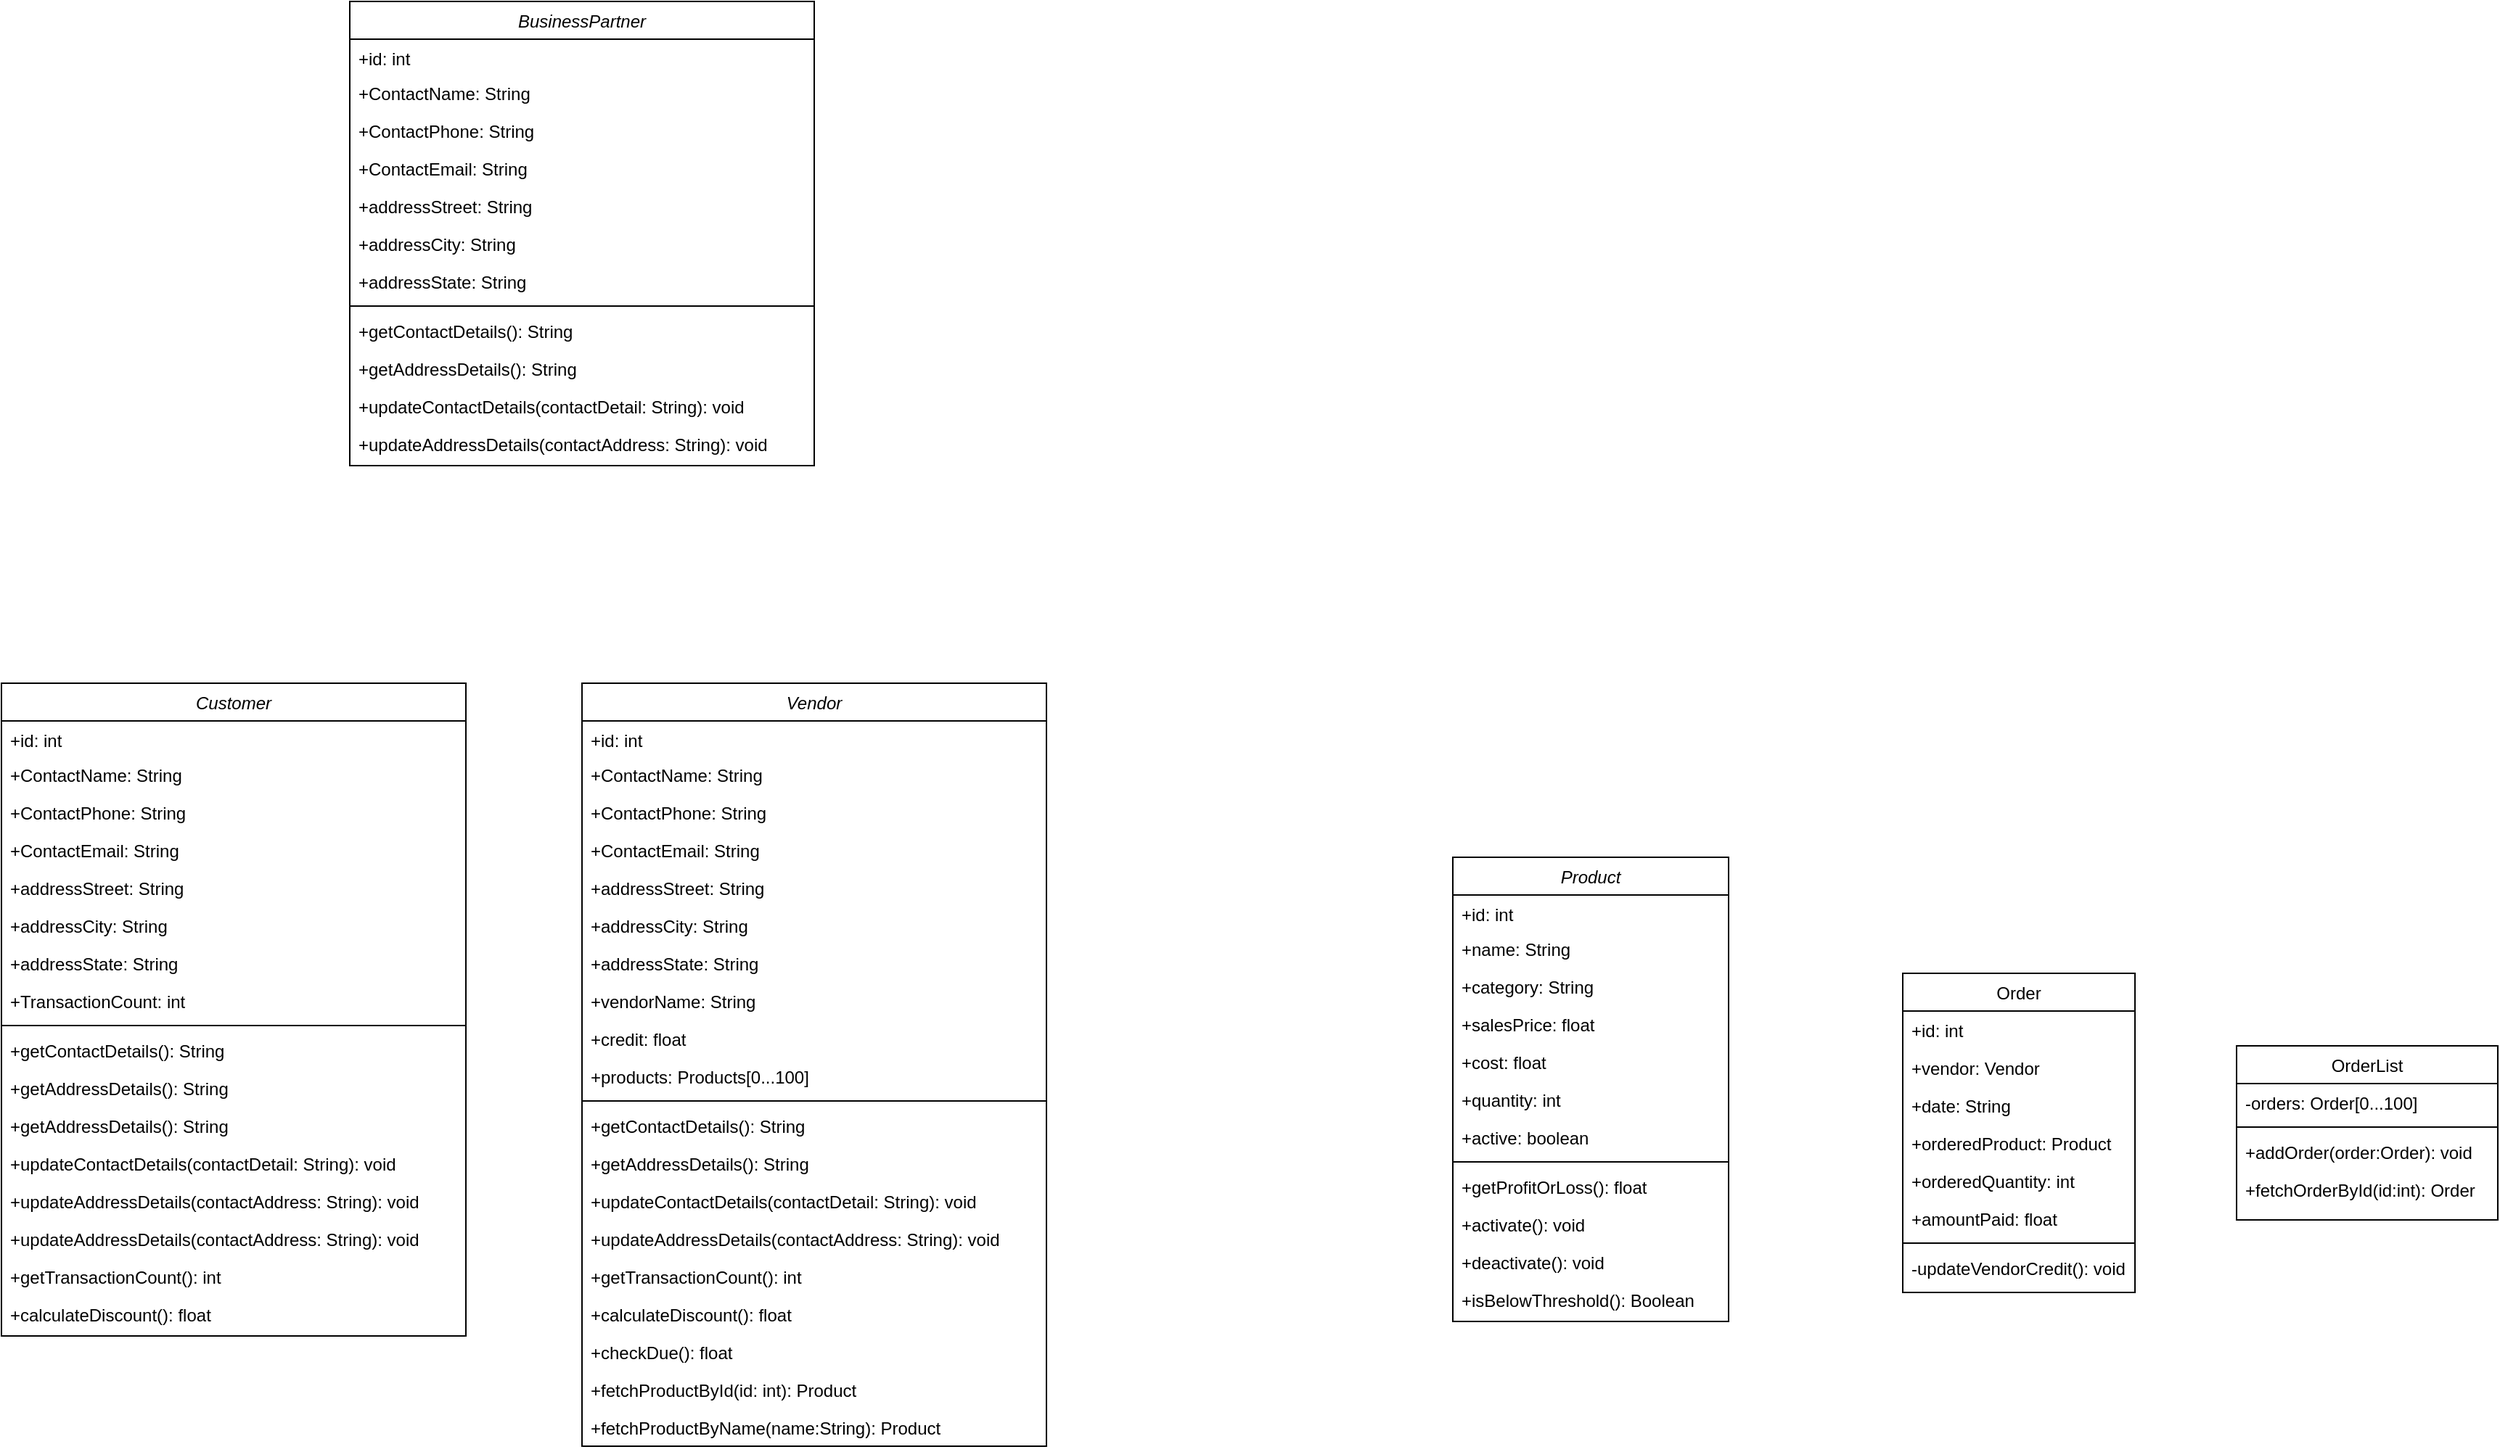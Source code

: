 <mxfile version="14.8.6" type="github">
  <diagram id="C5RBs43oDa-KdzZeNtuy" name="Page-1">
    <mxGraphModel dx="2997" dy="2374" grid="1" gridSize="10" guides="1" tooltips="1" connect="1" arrows="1" fold="1" page="1" pageScale="1" pageWidth="827" pageHeight="1169" math="0" shadow="0">
      <root>
        <mxCell id="WIyWlLk6GJQsqaUBKTNV-0" />
        <mxCell id="WIyWlLk6GJQsqaUBKTNV-1" parent="WIyWlLk6GJQsqaUBKTNV-0" />
        <mxCell id="zkfFHV4jXpPFQw0GAbJ--0" value="Customer" style="swimlane;fontStyle=2;align=center;verticalAlign=top;childLayout=stackLayout;horizontal=1;startSize=26;horizontalStack=0;resizeParent=1;resizeLast=0;collapsible=1;marginBottom=0;rounded=0;shadow=0;strokeWidth=1;" parent="WIyWlLk6GJQsqaUBKTNV-1" vertex="1">
          <mxGeometry x="-240" y="310" width="320" height="450" as="geometry">
            <mxRectangle x="220" y="120" width="160" height="26" as="alternateBounds" />
          </mxGeometry>
        </mxCell>
        <mxCell id="zkfFHV4jXpPFQw0GAbJ--1" value="+id: int" style="text;align=left;verticalAlign=top;spacingLeft=4;spacingRight=4;overflow=hidden;rotatable=0;points=[[0,0.5],[1,0.5]];portConstraint=eastwest;" parent="zkfFHV4jXpPFQw0GAbJ--0" vertex="1">
          <mxGeometry y="26" width="320" height="24" as="geometry" />
        </mxCell>
        <mxCell id="zkfFHV4jXpPFQw0GAbJ--2" value="+ContactName: String" style="text;align=left;verticalAlign=top;spacingLeft=4;spacingRight=4;overflow=hidden;rotatable=0;points=[[0,0.5],[1,0.5]];portConstraint=eastwest;rounded=0;shadow=0;html=0;" parent="zkfFHV4jXpPFQw0GAbJ--0" vertex="1">
          <mxGeometry y="50" width="320" height="26" as="geometry" />
        </mxCell>
        <mxCell id="zkfFHV4jXpPFQw0GAbJ--3" value="+ContactPhone: String" style="text;align=left;verticalAlign=top;spacingLeft=4;spacingRight=4;overflow=hidden;rotatable=0;points=[[0,0.5],[1,0.5]];portConstraint=eastwest;rounded=0;shadow=0;html=0;" parent="zkfFHV4jXpPFQw0GAbJ--0" vertex="1">
          <mxGeometry y="76" width="320" height="26" as="geometry" />
        </mxCell>
        <mxCell id="1jLTOd4MKccKcx19Hee_-68" value="+ContactEmail: String" style="text;align=left;verticalAlign=top;spacingLeft=4;spacingRight=4;overflow=hidden;rotatable=0;points=[[0,0.5],[1,0.5]];portConstraint=eastwest;" vertex="1" parent="zkfFHV4jXpPFQw0GAbJ--0">
          <mxGeometry y="102" width="320" height="26" as="geometry" />
        </mxCell>
        <mxCell id="1jLTOd4MKccKcx19Hee_-69" value="+addressStreet: String" style="text;align=left;verticalAlign=top;spacingLeft=4;spacingRight=4;overflow=hidden;rotatable=0;points=[[0,0.5],[1,0.5]];portConstraint=eastwest;" vertex="1" parent="zkfFHV4jXpPFQw0GAbJ--0">
          <mxGeometry y="128" width="320" height="26" as="geometry" />
        </mxCell>
        <mxCell id="1jLTOd4MKccKcx19Hee_-70" value="+addressCity: String" style="text;align=left;verticalAlign=top;spacingLeft=4;spacingRight=4;overflow=hidden;rotatable=0;points=[[0,0.5],[1,0.5]];portConstraint=eastwest;" vertex="1" parent="zkfFHV4jXpPFQw0GAbJ--0">
          <mxGeometry y="154" width="320" height="26" as="geometry" />
        </mxCell>
        <mxCell id="1jLTOd4MKccKcx19Hee_-71" value="+addressState: String" style="text;align=left;verticalAlign=top;spacingLeft=4;spacingRight=4;overflow=hidden;rotatable=0;points=[[0,0.5],[1,0.5]];portConstraint=eastwest;" vertex="1" parent="zkfFHV4jXpPFQw0GAbJ--0">
          <mxGeometry y="180" width="320" height="26" as="geometry" />
        </mxCell>
        <mxCell id="1jLTOd4MKccKcx19Hee_-72" value="+TransactionCount: int" style="text;align=left;verticalAlign=top;spacingLeft=4;spacingRight=4;overflow=hidden;rotatable=0;points=[[0,0.5],[1,0.5]];portConstraint=eastwest;" vertex="1" parent="zkfFHV4jXpPFQw0GAbJ--0">
          <mxGeometry y="206" width="320" height="26" as="geometry" />
        </mxCell>
        <mxCell id="zkfFHV4jXpPFQw0GAbJ--4" value="" style="line;html=1;strokeWidth=1;align=left;verticalAlign=middle;spacingTop=-1;spacingLeft=3;spacingRight=3;rotatable=0;labelPosition=right;points=[];portConstraint=eastwest;" parent="zkfFHV4jXpPFQw0GAbJ--0" vertex="1">
          <mxGeometry y="232" width="320" height="8" as="geometry" />
        </mxCell>
        <mxCell id="zkfFHV4jXpPFQw0GAbJ--5" value="+getContactDetails(): String" style="text;align=left;verticalAlign=top;spacingLeft=4;spacingRight=4;overflow=hidden;rotatable=0;points=[[0,0.5],[1,0.5]];portConstraint=eastwest;" parent="zkfFHV4jXpPFQw0GAbJ--0" vertex="1">
          <mxGeometry y="240" width="320" height="26" as="geometry" />
        </mxCell>
        <mxCell id="1jLTOd4MKccKcx19Hee_-73" value="+getAddressDetails(): String" style="text;align=left;verticalAlign=top;spacingLeft=4;spacingRight=4;overflow=hidden;rotatable=0;points=[[0,0.5],[1,0.5]];portConstraint=eastwest;" vertex="1" parent="zkfFHV4jXpPFQw0GAbJ--0">
          <mxGeometry y="266" width="320" height="26" as="geometry" />
        </mxCell>
        <mxCell id="1jLTOd4MKccKcx19Hee_-74" value="+getAddressDetails(): String" style="text;align=left;verticalAlign=top;spacingLeft=4;spacingRight=4;overflow=hidden;rotatable=0;points=[[0,0.5],[1,0.5]];portConstraint=eastwest;" vertex="1" parent="zkfFHV4jXpPFQw0GAbJ--0">
          <mxGeometry y="292" width="320" height="26" as="geometry" />
        </mxCell>
        <mxCell id="1jLTOd4MKccKcx19Hee_-75" value="+updateContactDetails(contactDetail: String): void" style="text;align=left;verticalAlign=top;spacingLeft=4;spacingRight=4;overflow=hidden;rotatable=0;points=[[0,0.5],[1,0.5]];portConstraint=eastwest;" vertex="1" parent="zkfFHV4jXpPFQw0GAbJ--0">
          <mxGeometry y="318" width="320" height="26" as="geometry" />
        </mxCell>
        <mxCell id="1jLTOd4MKccKcx19Hee_-76" value="+updateAddressDetails(contactAddress: String): void" style="text;align=left;verticalAlign=top;spacingLeft=4;spacingRight=4;overflow=hidden;rotatable=0;points=[[0,0.5],[1,0.5]];portConstraint=eastwest;" vertex="1" parent="zkfFHV4jXpPFQw0GAbJ--0">
          <mxGeometry y="344" width="320" height="26" as="geometry" />
        </mxCell>
        <mxCell id="1jLTOd4MKccKcx19Hee_-77" value="+updateAddressDetails(contactAddress: String): void" style="text;align=left;verticalAlign=top;spacingLeft=4;spacingRight=4;overflow=hidden;rotatable=0;points=[[0,0.5],[1,0.5]];portConstraint=eastwest;" vertex="1" parent="zkfFHV4jXpPFQw0GAbJ--0">
          <mxGeometry y="370" width="320" height="26" as="geometry" />
        </mxCell>
        <mxCell id="1jLTOd4MKccKcx19Hee_-79" value="+getTransactionCount(): int" style="text;align=left;verticalAlign=top;spacingLeft=4;spacingRight=4;overflow=hidden;rotatable=0;points=[[0,0.5],[1,0.5]];portConstraint=eastwest;" vertex="1" parent="zkfFHV4jXpPFQw0GAbJ--0">
          <mxGeometry y="396" width="320" height="26" as="geometry" />
        </mxCell>
        <mxCell id="1jLTOd4MKccKcx19Hee_-80" value="+calculateDiscount(): float" style="text;align=left;verticalAlign=top;spacingLeft=4;spacingRight=4;overflow=hidden;rotatable=0;points=[[0,0.5],[1,0.5]];portConstraint=eastwest;" vertex="1" parent="zkfFHV4jXpPFQw0GAbJ--0">
          <mxGeometry y="422" width="320" height="26" as="geometry" />
        </mxCell>
        <mxCell id="zkfFHV4jXpPFQw0GAbJ--17" value="Order" style="swimlane;fontStyle=0;align=center;verticalAlign=top;childLayout=stackLayout;horizontal=1;startSize=26;horizontalStack=0;resizeParent=1;resizeLast=0;collapsible=1;marginBottom=0;rounded=0;shadow=0;strokeWidth=1;" parent="WIyWlLk6GJQsqaUBKTNV-1" vertex="1">
          <mxGeometry x="1070" y="510" width="160" height="220" as="geometry">
            <mxRectangle x="550" y="140" width="160" height="26" as="alternateBounds" />
          </mxGeometry>
        </mxCell>
        <mxCell id="zkfFHV4jXpPFQw0GAbJ--18" value="+id: int" style="text;align=left;verticalAlign=top;spacingLeft=4;spacingRight=4;overflow=hidden;rotatable=0;points=[[0,0.5],[1,0.5]];portConstraint=eastwest;" parent="zkfFHV4jXpPFQw0GAbJ--17" vertex="1">
          <mxGeometry y="26" width="160" height="26" as="geometry" />
        </mxCell>
        <mxCell id="zkfFHV4jXpPFQw0GAbJ--19" value="+vendor: Vendor" style="text;align=left;verticalAlign=top;spacingLeft=4;spacingRight=4;overflow=hidden;rotatable=0;points=[[0,0.5],[1,0.5]];portConstraint=eastwest;rounded=0;shadow=0;html=0;" parent="zkfFHV4jXpPFQw0GAbJ--17" vertex="1">
          <mxGeometry y="52" width="160" height="26" as="geometry" />
        </mxCell>
        <mxCell id="zkfFHV4jXpPFQw0GAbJ--20" value="+date: String" style="text;align=left;verticalAlign=top;spacingLeft=4;spacingRight=4;overflow=hidden;rotatable=0;points=[[0,0.5],[1,0.5]];portConstraint=eastwest;rounded=0;shadow=0;html=0;" parent="zkfFHV4jXpPFQw0GAbJ--17" vertex="1">
          <mxGeometry y="78" width="160" height="26" as="geometry" />
        </mxCell>
        <mxCell id="zkfFHV4jXpPFQw0GAbJ--21" value="+orderedProduct: Product" style="text;align=left;verticalAlign=top;spacingLeft=4;spacingRight=4;overflow=hidden;rotatable=0;points=[[0,0.5],[1,0.5]];portConstraint=eastwest;rounded=0;shadow=0;html=0;" parent="zkfFHV4jXpPFQw0GAbJ--17" vertex="1">
          <mxGeometry y="104" width="160" height="26" as="geometry" />
        </mxCell>
        <mxCell id="zkfFHV4jXpPFQw0GAbJ--22" value="+orderedQuantity: int" style="text;align=left;verticalAlign=top;spacingLeft=4;spacingRight=4;overflow=hidden;rotatable=0;points=[[0,0.5],[1,0.5]];portConstraint=eastwest;rounded=0;shadow=0;html=0;" parent="zkfFHV4jXpPFQw0GAbJ--17" vertex="1">
          <mxGeometry y="130" width="160" height="26" as="geometry" />
        </mxCell>
        <mxCell id="1jLTOd4MKccKcx19Hee_-81" value="+amountPaid: float" style="text;align=left;verticalAlign=top;spacingLeft=4;spacingRight=4;overflow=hidden;rotatable=0;points=[[0,0.5],[1,0.5]];portConstraint=eastwest;rounded=0;shadow=0;html=0;" vertex="1" parent="zkfFHV4jXpPFQw0GAbJ--17">
          <mxGeometry y="156" width="160" height="26" as="geometry" />
        </mxCell>
        <mxCell id="zkfFHV4jXpPFQw0GAbJ--23" value="" style="line;html=1;strokeWidth=1;align=left;verticalAlign=middle;spacingTop=-1;spacingLeft=3;spacingRight=3;rotatable=0;labelPosition=right;points=[];portConstraint=eastwest;" parent="zkfFHV4jXpPFQw0GAbJ--17" vertex="1">
          <mxGeometry y="182" width="160" height="8" as="geometry" />
        </mxCell>
        <mxCell id="zkfFHV4jXpPFQw0GAbJ--24" value="-updateVendorCredit(): void" style="text;align=left;verticalAlign=top;spacingLeft=4;spacingRight=4;overflow=hidden;rotatable=0;points=[[0,0.5],[1,0.5]];portConstraint=eastwest;" parent="zkfFHV4jXpPFQw0GAbJ--17" vertex="1">
          <mxGeometry y="190" width="160" height="26" as="geometry" />
        </mxCell>
        <mxCell id="1jLTOd4MKccKcx19Hee_-101" value="Vendor" style="swimlane;fontStyle=2;align=center;verticalAlign=top;childLayout=stackLayout;horizontal=1;startSize=26;horizontalStack=0;resizeParent=1;resizeLast=0;collapsible=1;marginBottom=0;rounded=0;shadow=0;strokeWidth=1;" vertex="1" parent="WIyWlLk6GJQsqaUBKTNV-1">
          <mxGeometry x="160" y="310" width="320" height="526" as="geometry">
            <mxRectangle x="220" y="120" width="160" height="26" as="alternateBounds" />
          </mxGeometry>
        </mxCell>
        <mxCell id="1jLTOd4MKccKcx19Hee_-102" value="+id: int" style="text;align=left;verticalAlign=top;spacingLeft=4;spacingRight=4;overflow=hidden;rotatable=0;points=[[0,0.5],[1,0.5]];portConstraint=eastwest;" vertex="1" parent="1jLTOd4MKccKcx19Hee_-101">
          <mxGeometry y="26" width="320" height="24" as="geometry" />
        </mxCell>
        <mxCell id="1jLTOd4MKccKcx19Hee_-103" value="+ContactName: String" style="text;align=left;verticalAlign=top;spacingLeft=4;spacingRight=4;overflow=hidden;rotatable=0;points=[[0,0.5],[1,0.5]];portConstraint=eastwest;rounded=0;shadow=0;html=0;" vertex="1" parent="1jLTOd4MKccKcx19Hee_-101">
          <mxGeometry y="50" width="320" height="26" as="geometry" />
        </mxCell>
        <mxCell id="1jLTOd4MKccKcx19Hee_-104" value="+ContactPhone: String" style="text;align=left;verticalAlign=top;spacingLeft=4;spacingRight=4;overflow=hidden;rotatable=0;points=[[0,0.5],[1,0.5]];portConstraint=eastwest;rounded=0;shadow=0;html=0;" vertex="1" parent="1jLTOd4MKccKcx19Hee_-101">
          <mxGeometry y="76" width="320" height="26" as="geometry" />
        </mxCell>
        <mxCell id="1jLTOd4MKccKcx19Hee_-105" value="+ContactEmail: String" style="text;align=left;verticalAlign=top;spacingLeft=4;spacingRight=4;overflow=hidden;rotatable=0;points=[[0,0.5],[1,0.5]];portConstraint=eastwest;" vertex="1" parent="1jLTOd4MKccKcx19Hee_-101">
          <mxGeometry y="102" width="320" height="26" as="geometry" />
        </mxCell>
        <mxCell id="1jLTOd4MKccKcx19Hee_-106" value="+addressStreet: String" style="text;align=left;verticalAlign=top;spacingLeft=4;spacingRight=4;overflow=hidden;rotatable=0;points=[[0,0.5],[1,0.5]];portConstraint=eastwest;" vertex="1" parent="1jLTOd4MKccKcx19Hee_-101">
          <mxGeometry y="128" width="320" height="26" as="geometry" />
        </mxCell>
        <mxCell id="1jLTOd4MKccKcx19Hee_-107" value="+addressCity: String" style="text;align=left;verticalAlign=top;spacingLeft=4;spacingRight=4;overflow=hidden;rotatable=0;points=[[0,0.5],[1,0.5]];portConstraint=eastwest;" vertex="1" parent="1jLTOd4MKccKcx19Hee_-101">
          <mxGeometry y="154" width="320" height="26" as="geometry" />
        </mxCell>
        <mxCell id="1jLTOd4MKccKcx19Hee_-108" value="+addressState: String" style="text;align=left;verticalAlign=top;spacingLeft=4;spacingRight=4;overflow=hidden;rotatable=0;points=[[0,0.5],[1,0.5]];portConstraint=eastwest;" vertex="1" parent="1jLTOd4MKccKcx19Hee_-101">
          <mxGeometry y="180" width="320" height="26" as="geometry" />
        </mxCell>
        <mxCell id="1jLTOd4MKccKcx19Hee_-119" value="+vendorName: String" style="text;align=left;verticalAlign=top;spacingLeft=4;spacingRight=4;overflow=hidden;rotatable=0;points=[[0,0.5],[1,0.5]];portConstraint=eastwest;" vertex="1" parent="1jLTOd4MKccKcx19Hee_-101">
          <mxGeometry y="206" width="320" height="26" as="geometry" />
        </mxCell>
        <mxCell id="1jLTOd4MKccKcx19Hee_-121" value="+credit: float" style="text;align=left;verticalAlign=top;spacingLeft=4;spacingRight=4;overflow=hidden;rotatable=0;points=[[0,0.5],[1,0.5]];portConstraint=eastwest;" vertex="1" parent="1jLTOd4MKccKcx19Hee_-101">
          <mxGeometry y="232" width="320" height="26" as="geometry" />
        </mxCell>
        <mxCell id="1jLTOd4MKccKcx19Hee_-120" value="+products: Products[0...100]" style="text;align=left;verticalAlign=top;spacingLeft=4;spacingRight=4;overflow=hidden;rotatable=0;points=[[0,0.5],[1,0.5]];portConstraint=eastwest;" vertex="1" parent="1jLTOd4MKccKcx19Hee_-101">
          <mxGeometry y="258" width="320" height="26" as="geometry" />
        </mxCell>
        <mxCell id="1jLTOd4MKccKcx19Hee_-110" value="" style="line;html=1;strokeWidth=1;align=left;verticalAlign=middle;spacingTop=-1;spacingLeft=3;spacingRight=3;rotatable=0;labelPosition=right;points=[];portConstraint=eastwest;" vertex="1" parent="1jLTOd4MKccKcx19Hee_-101">
          <mxGeometry y="284" width="320" height="8" as="geometry" />
        </mxCell>
        <mxCell id="1jLTOd4MKccKcx19Hee_-111" value="+getContactDetails(): String" style="text;align=left;verticalAlign=top;spacingLeft=4;spacingRight=4;overflow=hidden;rotatable=0;points=[[0,0.5],[1,0.5]];portConstraint=eastwest;" vertex="1" parent="1jLTOd4MKccKcx19Hee_-101">
          <mxGeometry y="292" width="320" height="26" as="geometry" />
        </mxCell>
        <mxCell id="1jLTOd4MKccKcx19Hee_-112" value="+getAddressDetails(): String" style="text;align=left;verticalAlign=top;spacingLeft=4;spacingRight=4;overflow=hidden;rotatable=0;points=[[0,0.5],[1,0.5]];portConstraint=eastwest;" vertex="1" parent="1jLTOd4MKccKcx19Hee_-101">
          <mxGeometry y="318" width="320" height="26" as="geometry" />
        </mxCell>
        <mxCell id="1jLTOd4MKccKcx19Hee_-114" value="+updateContactDetails(contactDetail: String): void" style="text;align=left;verticalAlign=top;spacingLeft=4;spacingRight=4;overflow=hidden;rotatable=0;points=[[0,0.5],[1,0.5]];portConstraint=eastwest;" vertex="1" parent="1jLTOd4MKccKcx19Hee_-101">
          <mxGeometry y="344" width="320" height="26" as="geometry" />
        </mxCell>
        <mxCell id="1jLTOd4MKccKcx19Hee_-115" value="+updateAddressDetails(contactAddress: String): void" style="text;align=left;verticalAlign=top;spacingLeft=4;spacingRight=4;overflow=hidden;rotatable=0;points=[[0,0.5],[1,0.5]];portConstraint=eastwest;" vertex="1" parent="1jLTOd4MKccKcx19Hee_-101">
          <mxGeometry y="370" width="320" height="26" as="geometry" />
        </mxCell>
        <mxCell id="1jLTOd4MKccKcx19Hee_-117" value="+getTransactionCount(): int" style="text;align=left;verticalAlign=top;spacingLeft=4;spacingRight=4;overflow=hidden;rotatable=0;points=[[0,0.5],[1,0.5]];portConstraint=eastwest;" vertex="1" parent="1jLTOd4MKccKcx19Hee_-101">
          <mxGeometry y="396" width="320" height="26" as="geometry" />
        </mxCell>
        <mxCell id="1jLTOd4MKccKcx19Hee_-118" value="+calculateDiscount(): float" style="text;align=left;verticalAlign=top;spacingLeft=4;spacingRight=4;overflow=hidden;rotatable=0;points=[[0,0.5],[1,0.5]];portConstraint=eastwest;" vertex="1" parent="1jLTOd4MKccKcx19Hee_-101">
          <mxGeometry y="422" width="320" height="26" as="geometry" />
        </mxCell>
        <mxCell id="1jLTOd4MKccKcx19Hee_-122" value="+checkDue(): float" style="text;align=left;verticalAlign=top;spacingLeft=4;spacingRight=4;overflow=hidden;rotatable=0;points=[[0,0.5],[1,0.5]];portConstraint=eastwest;" vertex="1" parent="1jLTOd4MKccKcx19Hee_-101">
          <mxGeometry y="448" width="320" height="26" as="geometry" />
        </mxCell>
        <mxCell id="1jLTOd4MKccKcx19Hee_-123" value="+fetchProductById(id: int): Product" style="text;align=left;verticalAlign=top;spacingLeft=4;spacingRight=4;overflow=hidden;rotatable=0;points=[[0,0.5],[1,0.5]];portConstraint=eastwest;" vertex="1" parent="1jLTOd4MKccKcx19Hee_-101">
          <mxGeometry y="474" width="320" height="26" as="geometry" />
        </mxCell>
        <mxCell id="1jLTOd4MKccKcx19Hee_-124" value="+fetchProductByName(name:String): Product" style="text;align=left;verticalAlign=top;spacingLeft=4;spacingRight=4;overflow=hidden;rotatable=0;points=[[0,0.5],[1,0.5]];portConstraint=eastwest;" vertex="1" parent="1jLTOd4MKccKcx19Hee_-101">
          <mxGeometry y="500" width="320" height="26" as="geometry" />
        </mxCell>
        <mxCell id="1jLTOd4MKccKcx19Hee_-125" value="OrderList" style="swimlane;fontStyle=0;align=center;verticalAlign=top;childLayout=stackLayout;horizontal=1;startSize=26;horizontalStack=0;resizeParent=1;resizeLast=0;collapsible=1;marginBottom=0;rounded=0;shadow=0;strokeWidth=1;" vertex="1" parent="WIyWlLk6GJQsqaUBKTNV-1">
          <mxGeometry x="1300" y="560" width="180" height="120" as="geometry">
            <mxRectangle x="550" y="140" width="160" height="26" as="alternateBounds" />
          </mxGeometry>
        </mxCell>
        <mxCell id="1jLTOd4MKccKcx19Hee_-126" value="-orders: Order[0...100]" style="text;align=left;verticalAlign=top;spacingLeft=4;spacingRight=4;overflow=hidden;rotatable=0;points=[[0,0.5],[1,0.5]];portConstraint=eastwest;" vertex="1" parent="1jLTOd4MKccKcx19Hee_-125">
          <mxGeometry y="26" width="180" height="26" as="geometry" />
        </mxCell>
        <mxCell id="1jLTOd4MKccKcx19Hee_-132" value="" style="line;html=1;strokeWidth=1;align=left;verticalAlign=middle;spacingTop=-1;spacingLeft=3;spacingRight=3;rotatable=0;labelPosition=right;points=[];portConstraint=eastwest;" vertex="1" parent="1jLTOd4MKccKcx19Hee_-125">
          <mxGeometry y="52" width="180" height="8" as="geometry" />
        </mxCell>
        <mxCell id="1jLTOd4MKccKcx19Hee_-133" value="+addOrder(order:Order): void" style="text;align=left;verticalAlign=top;spacingLeft=4;spacingRight=4;overflow=hidden;rotatable=0;points=[[0,0.5],[1,0.5]];portConstraint=eastwest;" vertex="1" parent="1jLTOd4MKccKcx19Hee_-125">
          <mxGeometry y="60" width="180" height="26" as="geometry" />
        </mxCell>
        <mxCell id="1jLTOd4MKccKcx19Hee_-134" value="+fetchOrderById(id:int): Order" style="text;align=left;verticalAlign=top;spacingLeft=4;spacingRight=4;overflow=hidden;rotatable=0;points=[[0,0.5],[1,0.5]];portConstraint=eastwest;" vertex="1" parent="1jLTOd4MKccKcx19Hee_-125">
          <mxGeometry y="86" width="180" height="26" as="geometry" />
        </mxCell>
        <mxCell id="1jLTOd4MKccKcx19Hee_-135" value="Product" style="swimlane;fontStyle=2;align=center;verticalAlign=top;childLayout=stackLayout;horizontal=1;startSize=26;horizontalStack=0;resizeParent=1;resizeLast=0;collapsible=1;marginBottom=0;rounded=0;shadow=0;strokeWidth=1;" vertex="1" parent="WIyWlLk6GJQsqaUBKTNV-1">
          <mxGeometry x="760" y="430" width="190" height="320" as="geometry">
            <mxRectangle x="220" y="120" width="160" height="26" as="alternateBounds" />
          </mxGeometry>
        </mxCell>
        <mxCell id="1jLTOd4MKccKcx19Hee_-136" value="+id: int" style="text;align=left;verticalAlign=top;spacingLeft=4;spacingRight=4;overflow=hidden;rotatable=0;points=[[0,0.5],[1,0.5]];portConstraint=eastwest;" vertex="1" parent="1jLTOd4MKccKcx19Hee_-135">
          <mxGeometry y="26" width="190" height="24" as="geometry" />
        </mxCell>
        <mxCell id="1jLTOd4MKccKcx19Hee_-137" value="+name: String" style="text;align=left;verticalAlign=top;spacingLeft=4;spacingRight=4;overflow=hidden;rotatable=0;points=[[0,0.5],[1,0.5]];portConstraint=eastwest;rounded=0;shadow=0;html=0;" vertex="1" parent="1jLTOd4MKccKcx19Hee_-135">
          <mxGeometry y="50" width="190" height="26" as="geometry" />
        </mxCell>
        <mxCell id="1jLTOd4MKccKcx19Hee_-138" value="+category: String" style="text;align=left;verticalAlign=top;spacingLeft=4;spacingRight=4;overflow=hidden;rotatable=0;points=[[0,0.5],[1,0.5]];portConstraint=eastwest;rounded=0;shadow=0;html=0;" vertex="1" parent="1jLTOd4MKccKcx19Hee_-135">
          <mxGeometry y="76" width="190" height="26" as="geometry" />
        </mxCell>
        <mxCell id="1jLTOd4MKccKcx19Hee_-139" value="+salesPrice: float" style="text;align=left;verticalAlign=top;spacingLeft=4;spacingRight=4;overflow=hidden;rotatable=0;points=[[0,0.5],[1,0.5]];portConstraint=eastwest;" vertex="1" parent="1jLTOd4MKccKcx19Hee_-135">
          <mxGeometry y="102" width="190" height="26" as="geometry" />
        </mxCell>
        <mxCell id="1jLTOd4MKccKcx19Hee_-140" value="+cost: float" style="text;align=left;verticalAlign=top;spacingLeft=4;spacingRight=4;overflow=hidden;rotatable=0;points=[[0,0.5],[1,0.5]];portConstraint=eastwest;" vertex="1" parent="1jLTOd4MKccKcx19Hee_-135">
          <mxGeometry y="128" width="190" height="26" as="geometry" />
        </mxCell>
        <mxCell id="1jLTOd4MKccKcx19Hee_-141" value="+quantity: int" style="text;align=left;verticalAlign=top;spacingLeft=4;spacingRight=4;overflow=hidden;rotatable=0;points=[[0,0.5],[1,0.5]];portConstraint=eastwest;" vertex="1" parent="1jLTOd4MKccKcx19Hee_-135">
          <mxGeometry y="154" width="190" height="26" as="geometry" />
        </mxCell>
        <mxCell id="1jLTOd4MKccKcx19Hee_-142" value="+active: boolean" style="text;align=left;verticalAlign=top;spacingLeft=4;spacingRight=4;overflow=hidden;rotatable=0;points=[[0,0.5],[1,0.5]];portConstraint=eastwest;" vertex="1" parent="1jLTOd4MKccKcx19Hee_-135">
          <mxGeometry y="180" width="190" height="26" as="geometry" />
        </mxCell>
        <mxCell id="1jLTOd4MKccKcx19Hee_-146" value="" style="line;html=1;strokeWidth=1;align=left;verticalAlign=middle;spacingTop=-1;spacingLeft=3;spacingRight=3;rotatable=0;labelPosition=right;points=[];portConstraint=eastwest;" vertex="1" parent="1jLTOd4MKccKcx19Hee_-135">
          <mxGeometry y="206" width="190" height="8" as="geometry" />
        </mxCell>
        <mxCell id="1jLTOd4MKccKcx19Hee_-147" value="+getProfitOrLoss(): float" style="text;align=left;verticalAlign=top;spacingLeft=4;spacingRight=4;overflow=hidden;rotatable=0;points=[[0,0.5],[1,0.5]];portConstraint=eastwest;" vertex="1" parent="1jLTOd4MKccKcx19Hee_-135">
          <mxGeometry y="214" width="190" height="26" as="geometry" />
        </mxCell>
        <mxCell id="1jLTOd4MKccKcx19Hee_-148" value="+activate(): void" style="text;align=left;verticalAlign=top;spacingLeft=4;spacingRight=4;overflow=hidden;rotatable=0;points=[[0,0.5],[1,0.5]];portConstraint=eastwest;" vertex="1" parent="1jLTOd4MKccKcx19Hee_-135">
          <mxGeometry y="240" width="190" height="26" as="geometry" />
        </mxCell>
        <mxCell id="1jLTOd4MKccKcx19Hee_-149" value="+deactivate(): void" style="text;align=left;verticalAlign=top;spacingLeft=4;spacingRight=4;overflow=hidden;rotatable=0;points=[[0,0.5],[1,0.5]];portConstraint=eastwest;" vertex="1" parent="1jLTOd4MKccKcx19Hee_-135">
          <mxGeometry y="266" width="190" height="26" as="geometry" />
        </mxCell>
        <mxCell id="1jLTOd4MKccKcx19Hee_-150" value="+isBelowThreshold(): Boolean" style="text;align=left;verticalAlign=top;spacingLeft=4;spacingRight=4;overflow=hidden;rotatable=0;points=[[0,0.5],[1,0.5]];portConstraint=eastwest;" vertex="1" parent="1jLTOd4MKccKcx19Hee_-135">
          <mxGeometry y="292" width="190" height="26" as="geometry" />
        </mxCell>
        <mxCell id="1jLTOd4MKccKcx19Hee_-156" value="BusinessPartner" style="swimlane;fontStyle=2;align=center;verticalAlign=top;childLayout=stackLayout;horizontal=1;startSize=26;horizontalStack=0;resizeParent=1;resizeLast=0;collapsible=1;marginBottom=0;rounded=0;shadow=0;strokeWidth=1;" vertex="1" parent="WIyWlLk6GJQsqaUBKTNV-1">
          <mxGeometry y="-160" width="320" height="320" as="geometry">
            <mxRectangle x="220" y="120" width="160" height="26" as="alternateBounds" />
          </mxGeometry>
        </mxCell>
        <mxCell id="1jLTOd4MKccKcx19Hee_-157" value="+id: int" style="text;align=left;verticalAlign=top;spacingLeft=4;spacingRight=4;overflow=hidden;rotatable=0;points=[[0,0.5],[1,0.5]];portConstraint=eastwest;" vertex="1" parent="1jLTOd4MKccKcx19Hee_-156">
          <mxGeometry y="26" width="320" height="24" as="geometry" />
        </mxCell>
        <mxCell id="1jLTOd4MKccKcx19Hee_-158" value="+ContactName: String" style="text;align=left;verticalAlign=top;spacingLeft=4;spacingRight=4;overflow=hidden;rotatable=0;points=[[0,0.5],[1,0.5]];portConstraint=eastwest;rounded=0;shadow=0;html=0;" vertex="1" parent="1jLTOd4MKccKcx19Hee_-156">
          <mxGeometry y="50" width="320" height="26" as="geometry" />
        </mxCell>
        <mxCell id="1jLTOd4MKccKcx19Hee_-159" value="+ContactPhone: String" style="text;align=left;verticalAlign=top;spacingLeft=4;spacingRight=4;overflow=hidden;rotatable=0;points=[[0,0.5],[1,0.5]];portConstraint=eastwest;rounded=0;shadow=0;html=0;" vertex="1" parent="1jLTOd4MKccKcx19Hee_-156">
          <mxGeometry y="76" width="320" height="26" as="geometry" />
        </mxCell>
        <mxCell id="1jLTOd4MKccKcx19Hee_-160" value="+ContactEmail: String" style="text;align=left;verticalAlign=top;spacingLeft=4;spacingRight=4;overflow=hidden;rotatable=0;points=[[0,0.5],[1,0.5]];portConstraint=eastwest;" vertex="1" parent="1jLTOd4MKccKcx19Hee_-156">
          <mxGeometry y="102" width="320" height="26" as="geometry" />
        </mxCell>
        <mxCell id="1jLTOd4MKccKcx19Hee_-161" value="+addressStreet: String" style="text;align=left;verticalAlign=top;spacingLeft=4;spacingRight=4;overflow=hidden;rotatable=0;points=[[0,0.5],[1,0.5]];portConstraint=eastwest;" vertex="1" parent="1jLTOd4MKccKcx19Hee_-156">
          <mxGeometry y="128" width="320" height="26" as="geometry" />
        </mxCell>
        <mxCell id="1jLTOd4MKccKcx19Hee_-162" value="+addressCity: String" style="text;align=left;verticalAlign=top;spacingLeft=4;spacingRight=4;overflow=hidden;rotatable=0;points=[[0,0.5],[1,0.5]];portConstraint=eastwest;" vertex="1" parent="1jLTOd4MKccKcx19Hee_-156">
          <mxGeometry y="154" width="320" height="26" as="geometry" />
        </mxCell>
        <mxCell id="1jLTOd4MKccKcx19Hee_-163" value="+addressState: String" style="text;align=left;verticalAlign=top;spacingLeft=4;spacingRight=4;overflow=hidden;rotatable=0;points=[[0,0.5],[1,0.5]];portConstraint=eastwest;" vertex="1" parent="1jLTOd4MKccKcx19Hee_-156">
          <mxGeometry y="180" width="320" height="26" as="geometry" />
        </mxCell>
        <mxCell id="1jLTOd4MKccKcx19Hee_-167" value="" style="line;html=1;strokeWidth=1;align=left;verticalAlign=middle;spacingTop=-1;spacingLeft=3;spacingRight=3;rotatable=0;labelPosition=right;points=[];portConstraint=eastwest;" vertex="1" parent="1jLTOd4MKccKcx19Hee_-156">
          <mxGeometry y="206" width="320" height="8" as="geometry" />
        </mxCell>
        <mxCell id="1jLTOd4MKccKcx19Hee_-168" value="+getContactDetails(): String" style="text;align=left;verticalAlign=top;spacingLeft=4;spacingRight=4;overflow=hidden;rotatable=0;points=[[0,0.5],[1,0.5]];portConstraint=eastwest;" vertex="1" parent="1jLTOd4MKccKcx19Hee_-156">
          <mxGeometry y="214" width="320" height="26" as="geometry" />
        </mxCell>
        <mxCell id="1jLTOd4MKccKcx19Hee_-169" value="+getAddressDetails(): String" style="text;align=left;verticalAlign=top;spacingLeft=4;spacingRight=4;overflow=hidden;rotatable=0;points=[[0,0.5],[1,0.5]];portConstraint=eastwest;" vertex="1" parent="1jLTOd4MKccKcx19Hee_-156">
          <mxGeometry y="240" width="320" height="26" as="geometry" />
        </mxCell>
        <mxCell id="1jLTOd4MKccKcx19Hee_-170" value="+updateContactDetails(contactDetail: String): void" style="text;align=left;verticalAlign=top;spacingLeft=4;spacingRight=4;overflow=hidden;rotatable=0;points=[[0,0.5],[1,0.5]];portConstraint=eastwest;" vertex="1" parent="1jLTOd4MKccKcx19Hee_-156">
          <mxGeometry y="266" width="320" height="26" as="geometry" />
        </mxCell>
        <mxCell id="1jLTOd4MKccKcx19Hee_-171" value="+updateAddressDetails(contactAddress: String): void" style="text;align=left;verticalAlign=top;spacingLeft=4;spacingRight=4;overflow=hidden;rotatable=0;points=[[0,0.5],[1,0.5]];portConstraint=eastwest;" vertex="1" parent="1jLTOd4MKccKcx19Hee_-156">
          <mxGeometry y="292" width="320" height="26" as="geometry" />
        </mxCell>
      </root>
    </mxGraphModel>
  </diagram>
</mxfile>
